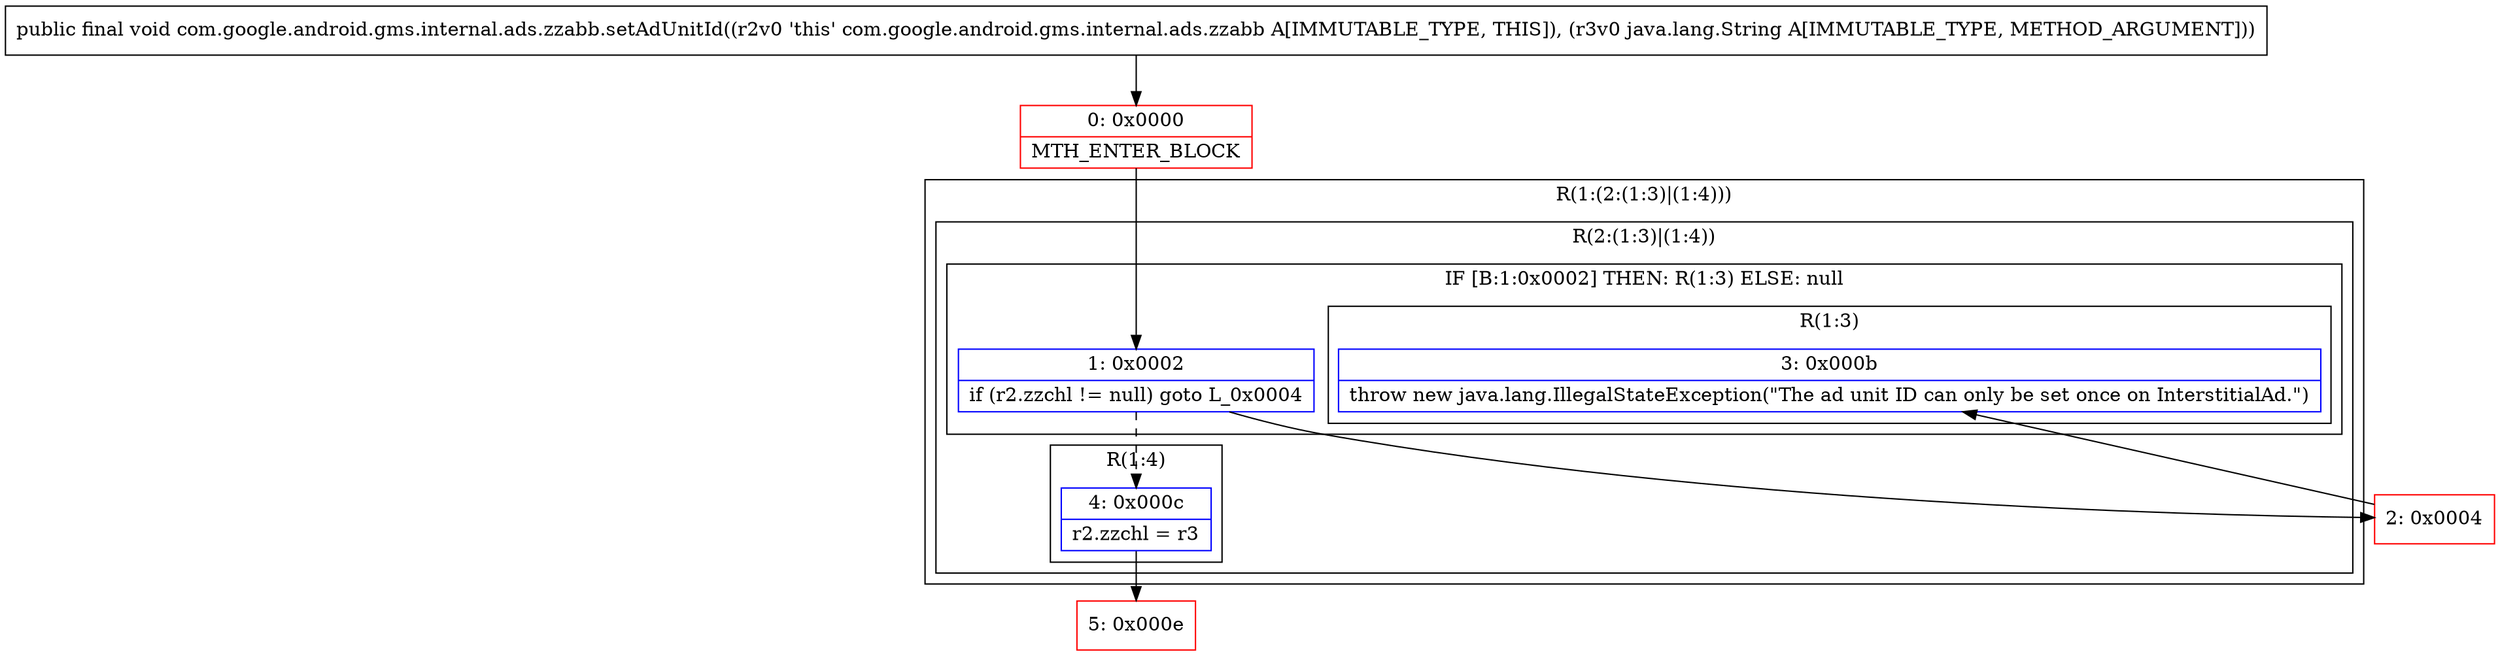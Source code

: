 digraph "CFG forcom.google.android.gms.internal.ads.zzabb.setAdUnitId(Ljava\/lang\/String;)V" {
subgraph cluster_Region_1436648444 {
label = "R(1:(2:(1:3)|(1:4)))";
node [shape=record,color=blue];
subgraph cluster_Region_343799508 {
label = "R(2:(1:3)|(1:4))";
node [shape=record,color=blue];
subgraph cluster_IfRegion_1007852038 {
label = "IF [B:1:0x0002] THEN: R(1:3) ELSE: null";
node [shape=record,color=blue];
Node_1 [shape=record,label="{1\:\ 0x0002|if (r2.zzchl != null) goto L_0x0004\l}"];
subgraph cluster_Region_871684501 {
label = "R(1:3)";
node [shape=record,color=blue];
Node_3 [shape=record,label="{3\:\ 0x000b|throw new java.lang.IllegalStateException(\"The ad unit ID can only be set once on InterstitialAd.\")\l}"];
}
}
subgraph cluster_Region_1779630708 {
label = "R(1:4)";
node [shape=record,color=blue];
Node_4 [shape=record,label="{4\:\ 0x000c|r2.zzchl = r3\l}"];
}
}
}
Node_0 [shape=record,color=red,label="{0\:\ 0x0000|MTH_ENTER_BLOCK\l}"];
Node_2 [shape=record,color=red,label="{2\:\ 0x0004}"];
Node_5 [shape=record,color=red,label="{5\:\ 0x000e}"];
MethodNode[shape=record,label="{public final void com.google.android.gms.internal.ads.zzabb.setAdUnitId((r2v0 'this' com.google.android.gms.internal.ads.zzabb A[IMMUTABLE_TYPE, THIS]), (r3v0 java.lang.String A[IMMUTABLE_TYPE, METHOD_ARGUMENT])) }"];
MethodNode -> Node_0;
Node_1 -> Node_2;
Node_1 -> Node_4[style=dashed];
Node_4 -> Node_5;
Node_0 -> Node_1;
Node_2 -> Node_3;
}


